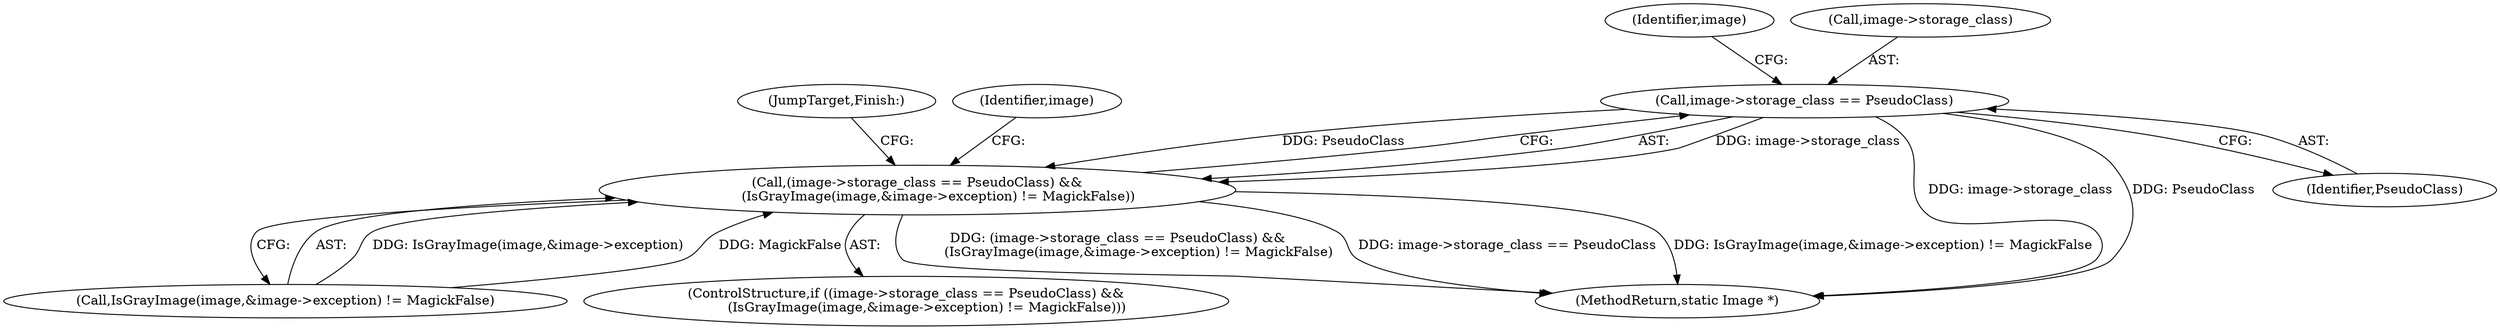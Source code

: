 digraph "0_ImageMagick_f6e9d0d9955e85bdd7540b251cd50d598dacc5e6_7@pointer" {
"1001237" [label="(Call,image->storage_class == PseudoClass)"];
"1001236" [label="(Call,(image->storage_class == PseudoClass) &&\n          (IsGrayImage(image,&image->exception) != MagickFalse))"];
"1001446" [label="(MethodReturn,static Image *)"];
"1001236" [label="(Call,(image->storage_class == PseudoClass) &&\n          (IsGrayImage(image,&image->exception) != MagickFalse))"];
"1001242" [label="(Call,IsGrayImage(image,&image->exception) != MagickFalse)"];
"1001241" [label="(Identifier,PseudoClass)"];
"1001244" [label="(Identifier,image)"];
"1001235" [label="(ControlStructure,if ((image->storage_class == PseudoClass) &&\n          (IsGrayImage(image,&image->exception) != MagickFalse)))"];
"1001400" [label="(JumpTarget,Finish:)"];
"1001237" [label="(Call,image->storage_class == PseudoClass)"];
"1001254" [label="(Identifier,image)"];
"1001238" [label="(Call,image->storage_class)"];
"1001237" -> "1001236"  [label="AST: "];
"1001237" -> "1001241"  [label="CFG: "];
"1001238" -> "1001237"  [label="AST: "];
"1001241" -> "1001237"  [label="AST: "];
"1001244" -> "1001237"  [label="CFG: "];
"1001236" -> "1001237"  [label="CFG: "];
"1001237" -> "1001446"  [label="DDG: image->storage_class"];
"1001237" -> "1001446"  [label="DDG: PseudoClass"];
"1001237" -> "1001236"  [label="DDG: image->storage_class"];
"1001237" -> "1001236"  [label="DDG: PseudoClass"];
"1001236" -> "1001235"  [label="AST: "];
"1001236" -> "1001242"  [label="CFG: "];
"1001242" -> "1001236"  [label="AST: "];
"1001254" -> "1001236"  [label="CFG: "];
"1001400" -> "1001236"  [label="CFG: "];
"1001236" -> "1001446"  [label="DDG: image->storage_class == PseudoClass"];
"1001236" -> "1001446"  [label="DDG: IsGrayImage(image,&image->exception) != MagickFalse"];
"1001236" -> "1001446"  [label="DDG: (image->storage_class == PseudoClass) &&\n          (IsGrayImage(image,&image->exception) != MagickFalse)"];
"1001242" -> "1001236"  [label="DDG: IsGrayImage(image,&image->exception)"];
"1001242" -> "1001236"  [label="DDG: MagickFalse"];
}
